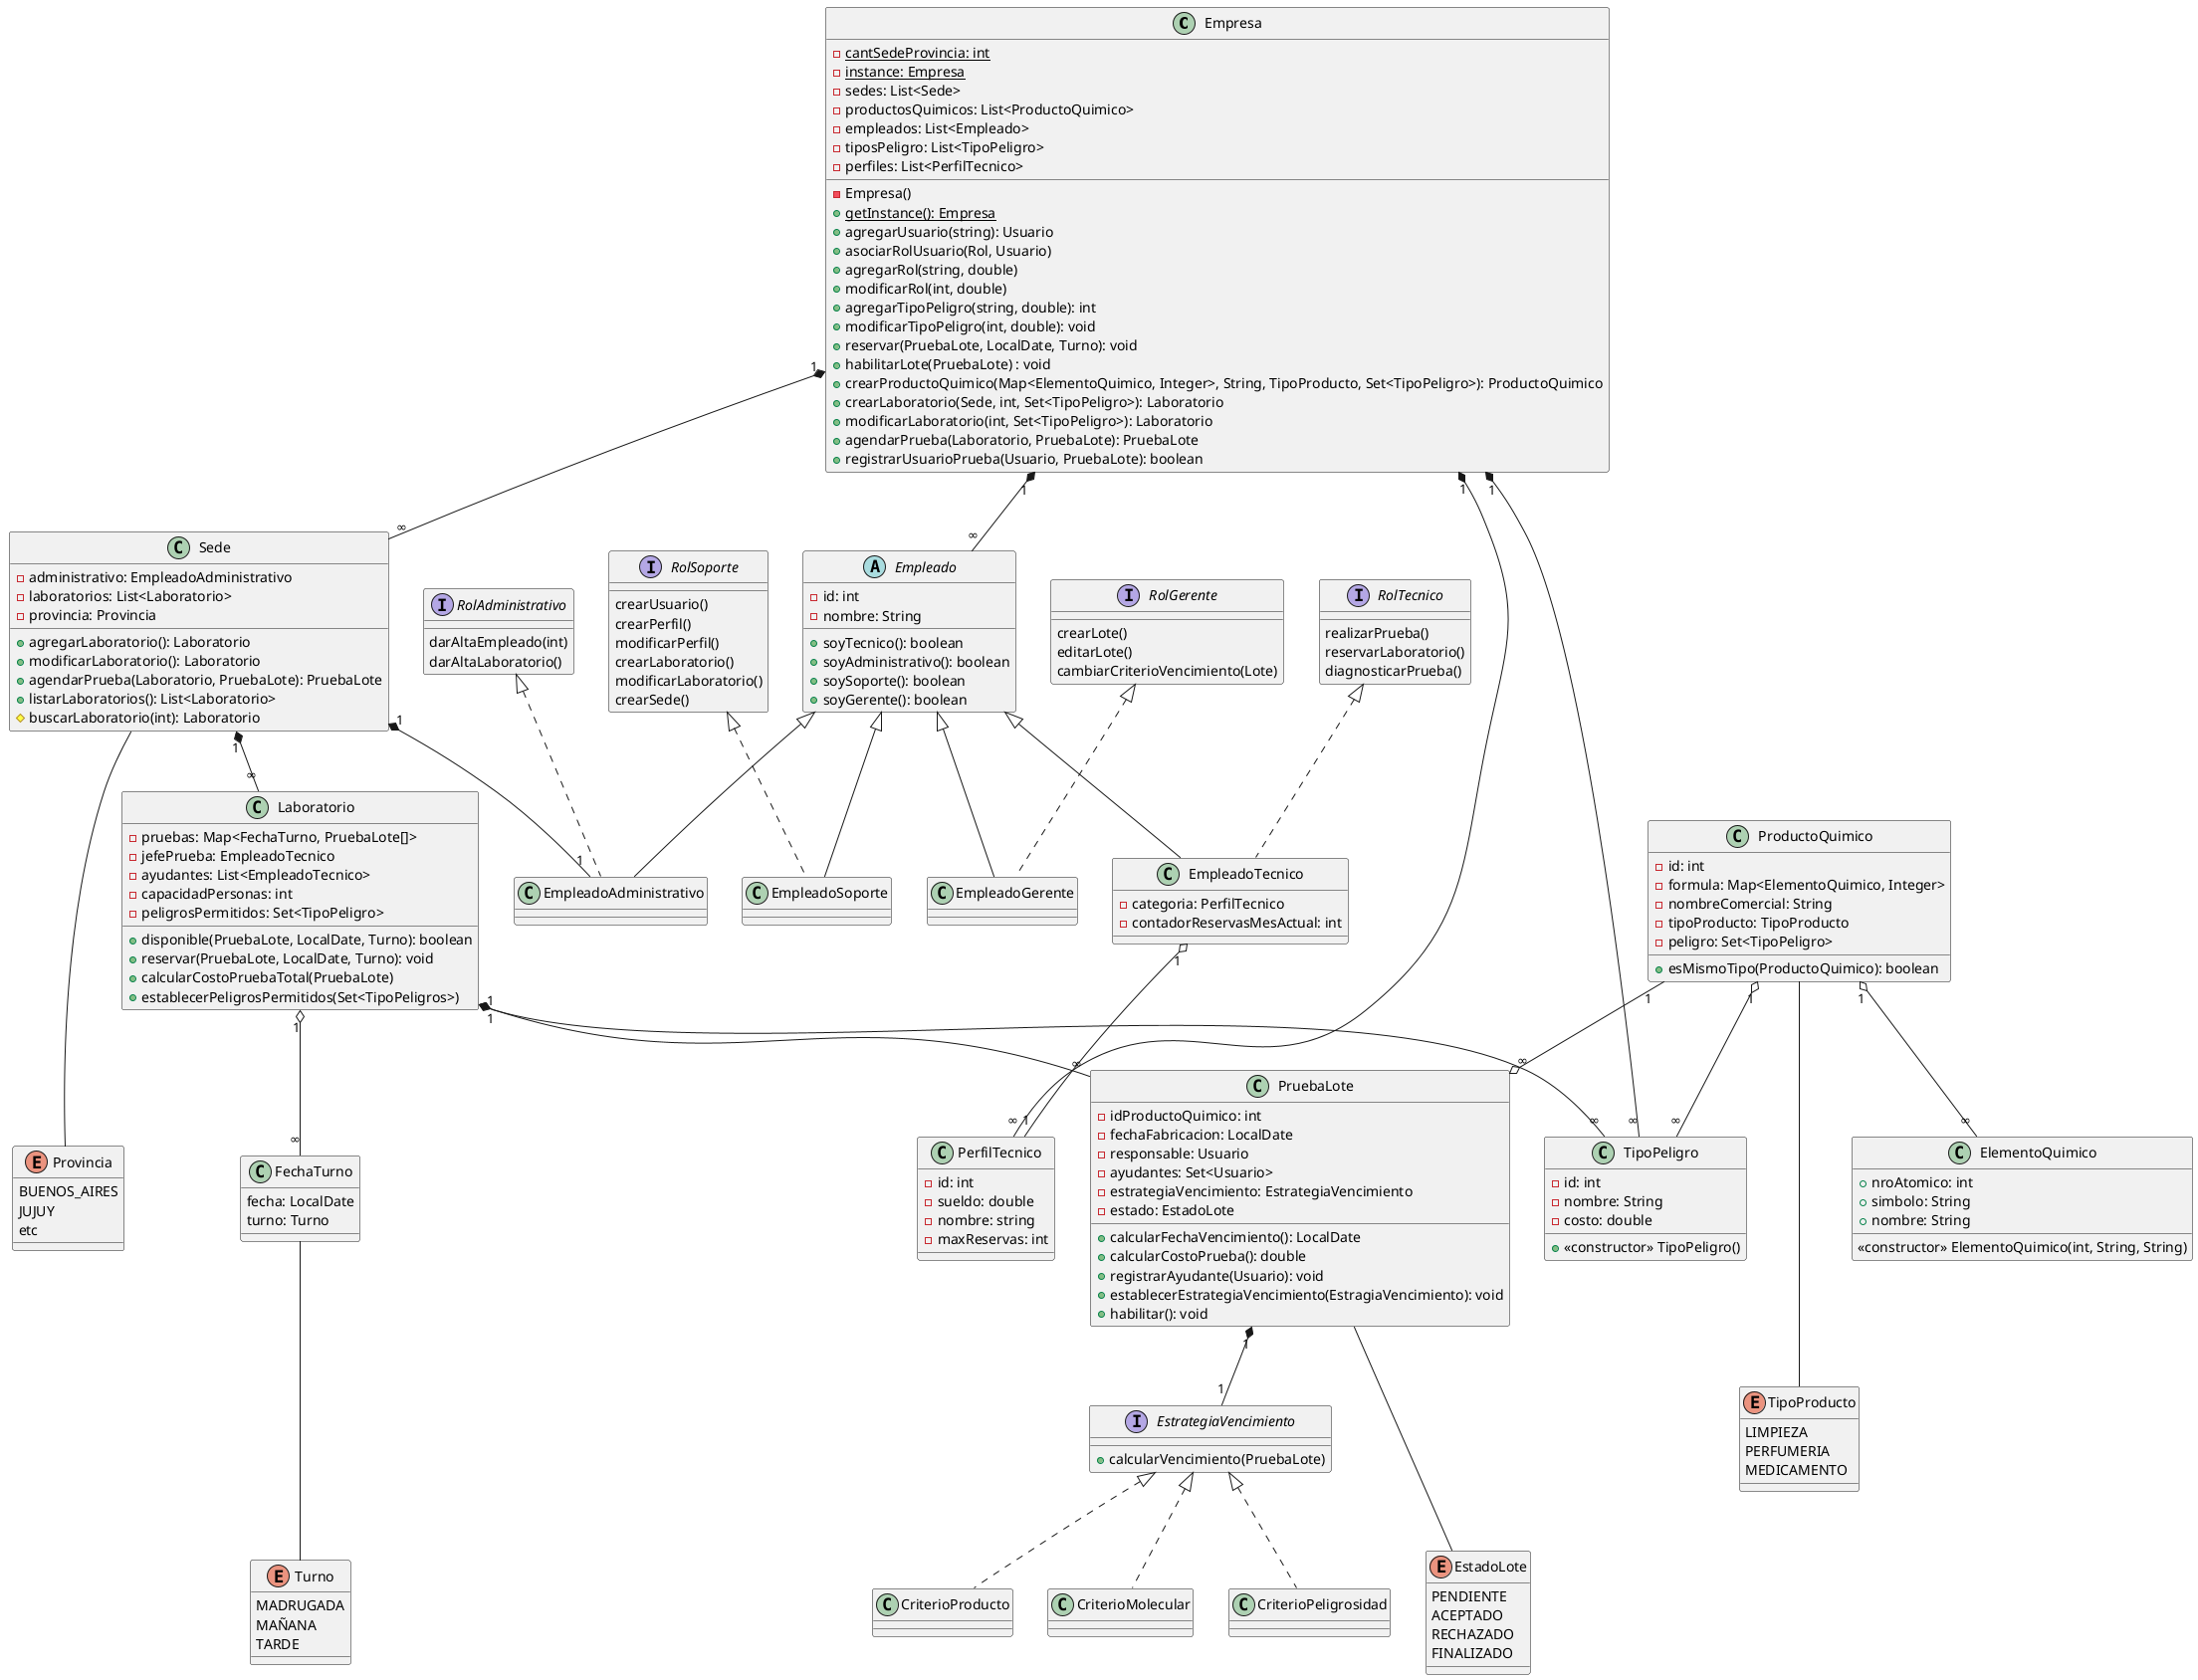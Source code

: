 @startuml

class Empresa {
  {static} - cantSedeProvincia: int
  {static} - instance: Empresa
  - Empresa()
  - sedes: List<Sede>
  - productosQuimicos: List<ProductoQuimico>
  - empleados: List<Empleado>
  - tiposPeligro: List<TipoPeligro>
  - perfiles: List<PerfilTecnico>
  {static} + getInstance(): Empresa
  + agregarUsuario(string): Usuario
  + asociarRolUsuario(Rol, Usuario)
  + agregarRol(string, double) /'nombrePuesto, sueldo'/
  + modificarRol(int, double) /'idPuesto, sueldo'/
  + agregarTipoPeligro(string, double): int
  + modificarTipoPeligro(int, double): void
  + reservar(PruebaLote, LocalDate, Turno): void
  + habilitarLote(PruebaLote) : void
  + crearProductoQuimico(Map<ElementoQuimico, Integer>, String, TipoProducto, Set<TipoPeligro>): ProductoQuimico
  + crearLaboratorio(Sede, int, Set<TipoPeligro>): Laboratorio
  + modificarLaboratorio(int, Set<TipoPeligro>): Laboratorio
  + agendarPrueba(Laboratorio, PruebaLote): PruebaLote
  + registrarUsuarioPrueba(Usuario, PruebaLote): boolean
}

class Sede {
  - administrativo: EmpleadoAdministrativo
  - laboratorios: List<Laboratorio>
  - provincia: Provincia

  + agregarLaboratorio(): Laboratorio
  + modificarLaboratorio(): Laboratorio
  + agendarPrueba(Laboratorio, PruebaLote): PruebaLote
  + listarLaboratorios(): List<Laboratorio>
  # buscarLaboratorio(int): Laboratorio
}

enum Provincia {
  BUENOS_AIRES
  JUJUY
  etc
}

class ProductoQuimico {
  - id: int
  - formula: Map<ElementoQuimico, Integer>
  - nombreComercial: String
  - tipoProducto: TipoProducto
  - peligro: Set<TipoPeligro>

  + esMismoTipo(ProductoQuimico): boolean
}

class PruebaLote {
  - idProductoQuimico: int
  - fechaFabricacion: LocalDate
  - responsable: Usuario
  - ayudantes: Set<Usuario>
  - estrategiaVencimiento: EstrategiaVencimiento
  - estado: EstadoLote
  + calcularFechaVencimiento(): LocalDate
  + calcularCostoPrueba(): double
  + registrarAyudante(Usuario): void
  + establecerEstrategiaVencimiento(EstragiaVencimiento): void
  + habilitar(): void
}

interface EstrategiaVencimiento {
  + calcularVencimiento(PruebaLote)
}

class CriterioPeligrosidad implements EstrategiaVencimiento {}
class CriterioProducto implements EstrategiaVencimiento {}
class CriterioMolecular implements EstrategiaVencimiento {}


enum TipoProducto {
  LIMPIEZA
  PERFUMERIA
  MEDICAMENTO
}

enum EstadoLote {
  PENDIENTE
  ACEPTADO
  RECHAZADO
  FINALIZADO
}

enum Turno {
  '0 a 6hs'
  MADRUGADA
  '8 a 14hs'
  MAÑANA
  '16 a 22hs'
  TARDE
}

class ElementoQuimico {
  + nroAtomico: int
  + simbolo: String
  + nombre: String
  << constructor >> ElementoQuimico(int, String, String)
}

abstract class Empleado {
  - id: int
  - nombre: String

  + soyTecnico(): boolean
  + soyAdministrativo(): boolean
  + soySoporte(): boolean
  + soyGerente(): boolean
}

'Edita todo lo relacionado con los puestos y gesetion del sistema (SysAdmin)
interface RolSoporte {
  crearUsuario()
  crearPerfil()
  modificarPerfil()
  crearLaboratorio()
  modificarLaboratorio()
  crearSede()
}

'Encargado de habilitar los empleados y laboratorios para las sedes
interface RolAdministrativo {
  darAltaEmpleado(int)
  darAltaLaboratorio()
}

'Encargado de habilitar lotes y cambiar criterios de vencimiento
interface RolGerente {
  crearLote()
  editarLote()
  cambiarCriterioVencimiento(Lote)
}

'Encargado de realizar pruebas/reservas
interface RolTecnico {
  realizarPrueba()
  reservarLaboratorio()
  diagnosticarPrueba()
}

class EmpleadoSoporte extends Empleado implements RolSoporte {}
class EmpleadoAdministrativo extends Empleado implements RolAdministrativo {}
class EmpleadoGerente extends Empleado implements RolGerente {}
class EmpleadoTecnico extends Empleado implements RolTecnico {
  - categoria: PerfilTecnico
  - contadorReservasMesActual: int
}

class PerfilTecnico {
  - id: int
  - sueldo: double
  - nombre: string
  - maxReservas: int
}

' Se puede reservar si: '
' - Cantidad de personas de mi prueba es <= la cantidad personas que tiene la prueba'
'   ya existente '
' - Toxicidades sean compatibles entre producto y laboratorio '
' - Tipo de producto compatible entre pruebas '
class Laboratorio {
  - pruebas: Map<FechaTurno, PruebaLote[]>
  - jefePrueba: EmpleadoTecnico
  - ayudantes: List<EmpleadoTecnico>
  - capacidadPersonas: int
  - peligrosPermitidos: Set<TipoPeligro>
  'disponible devuelve true si hay una lugar disponible para una nueva prueba y,
  'en caso de haber otra prueba en curso, si el producto es compatible con mi prueba'
  + disponible(PruebaLote, LocalDate, Turno): boolean
  + reservar(PruebaLote, LocalDate, Turno): void
  + calcularCostoPruebaTotal(PruebaLote)
  + establecerPeligrosPermitidos(Set<TipoPeligros>)
}

class FechaTurno {
  fecha: LocalDate
  turno: Turno
}

class TipoPeligro {
  - id: int
  - nombre: String
  - costo: double
  + <<constructor>> TipoPeligro()
}

Empresa "1" *--	"∞" Sede
Sede "1" *-- "∞" Laboratorio
Sede --- Provincia
Laboratorio "1" o-- "∞" TipoPeligro
Empresa "1" *-- "∞" TipoPeligro
ProductoQuimico --- TipoProducto
ProductoQuimico "1" o-- "∞" TipoPeligro
ProductoQuimico "1" --o "∞" PruebaLote
PruebaLote --- EstadoLote
Laboratorio "1" o-- "∞" FechaTurno
FechaTurno --- Turno
Laboratorio "1" *-- "∞" PruebaLote
ProductoQuimico "1" o-- "∞" ElementoQuimico
Empresa "1" *-- "∞" Empleado
PruebaLote "1" *-- "1" EstrategiaVencimiento
EmpleadoTecnico "1" o-- "1" PerfilTecnico
Empresa "1" *-- "∞" PerfilTecnico
Sede "1" *-- "1" EmpleadoAdministrativo

@enduml